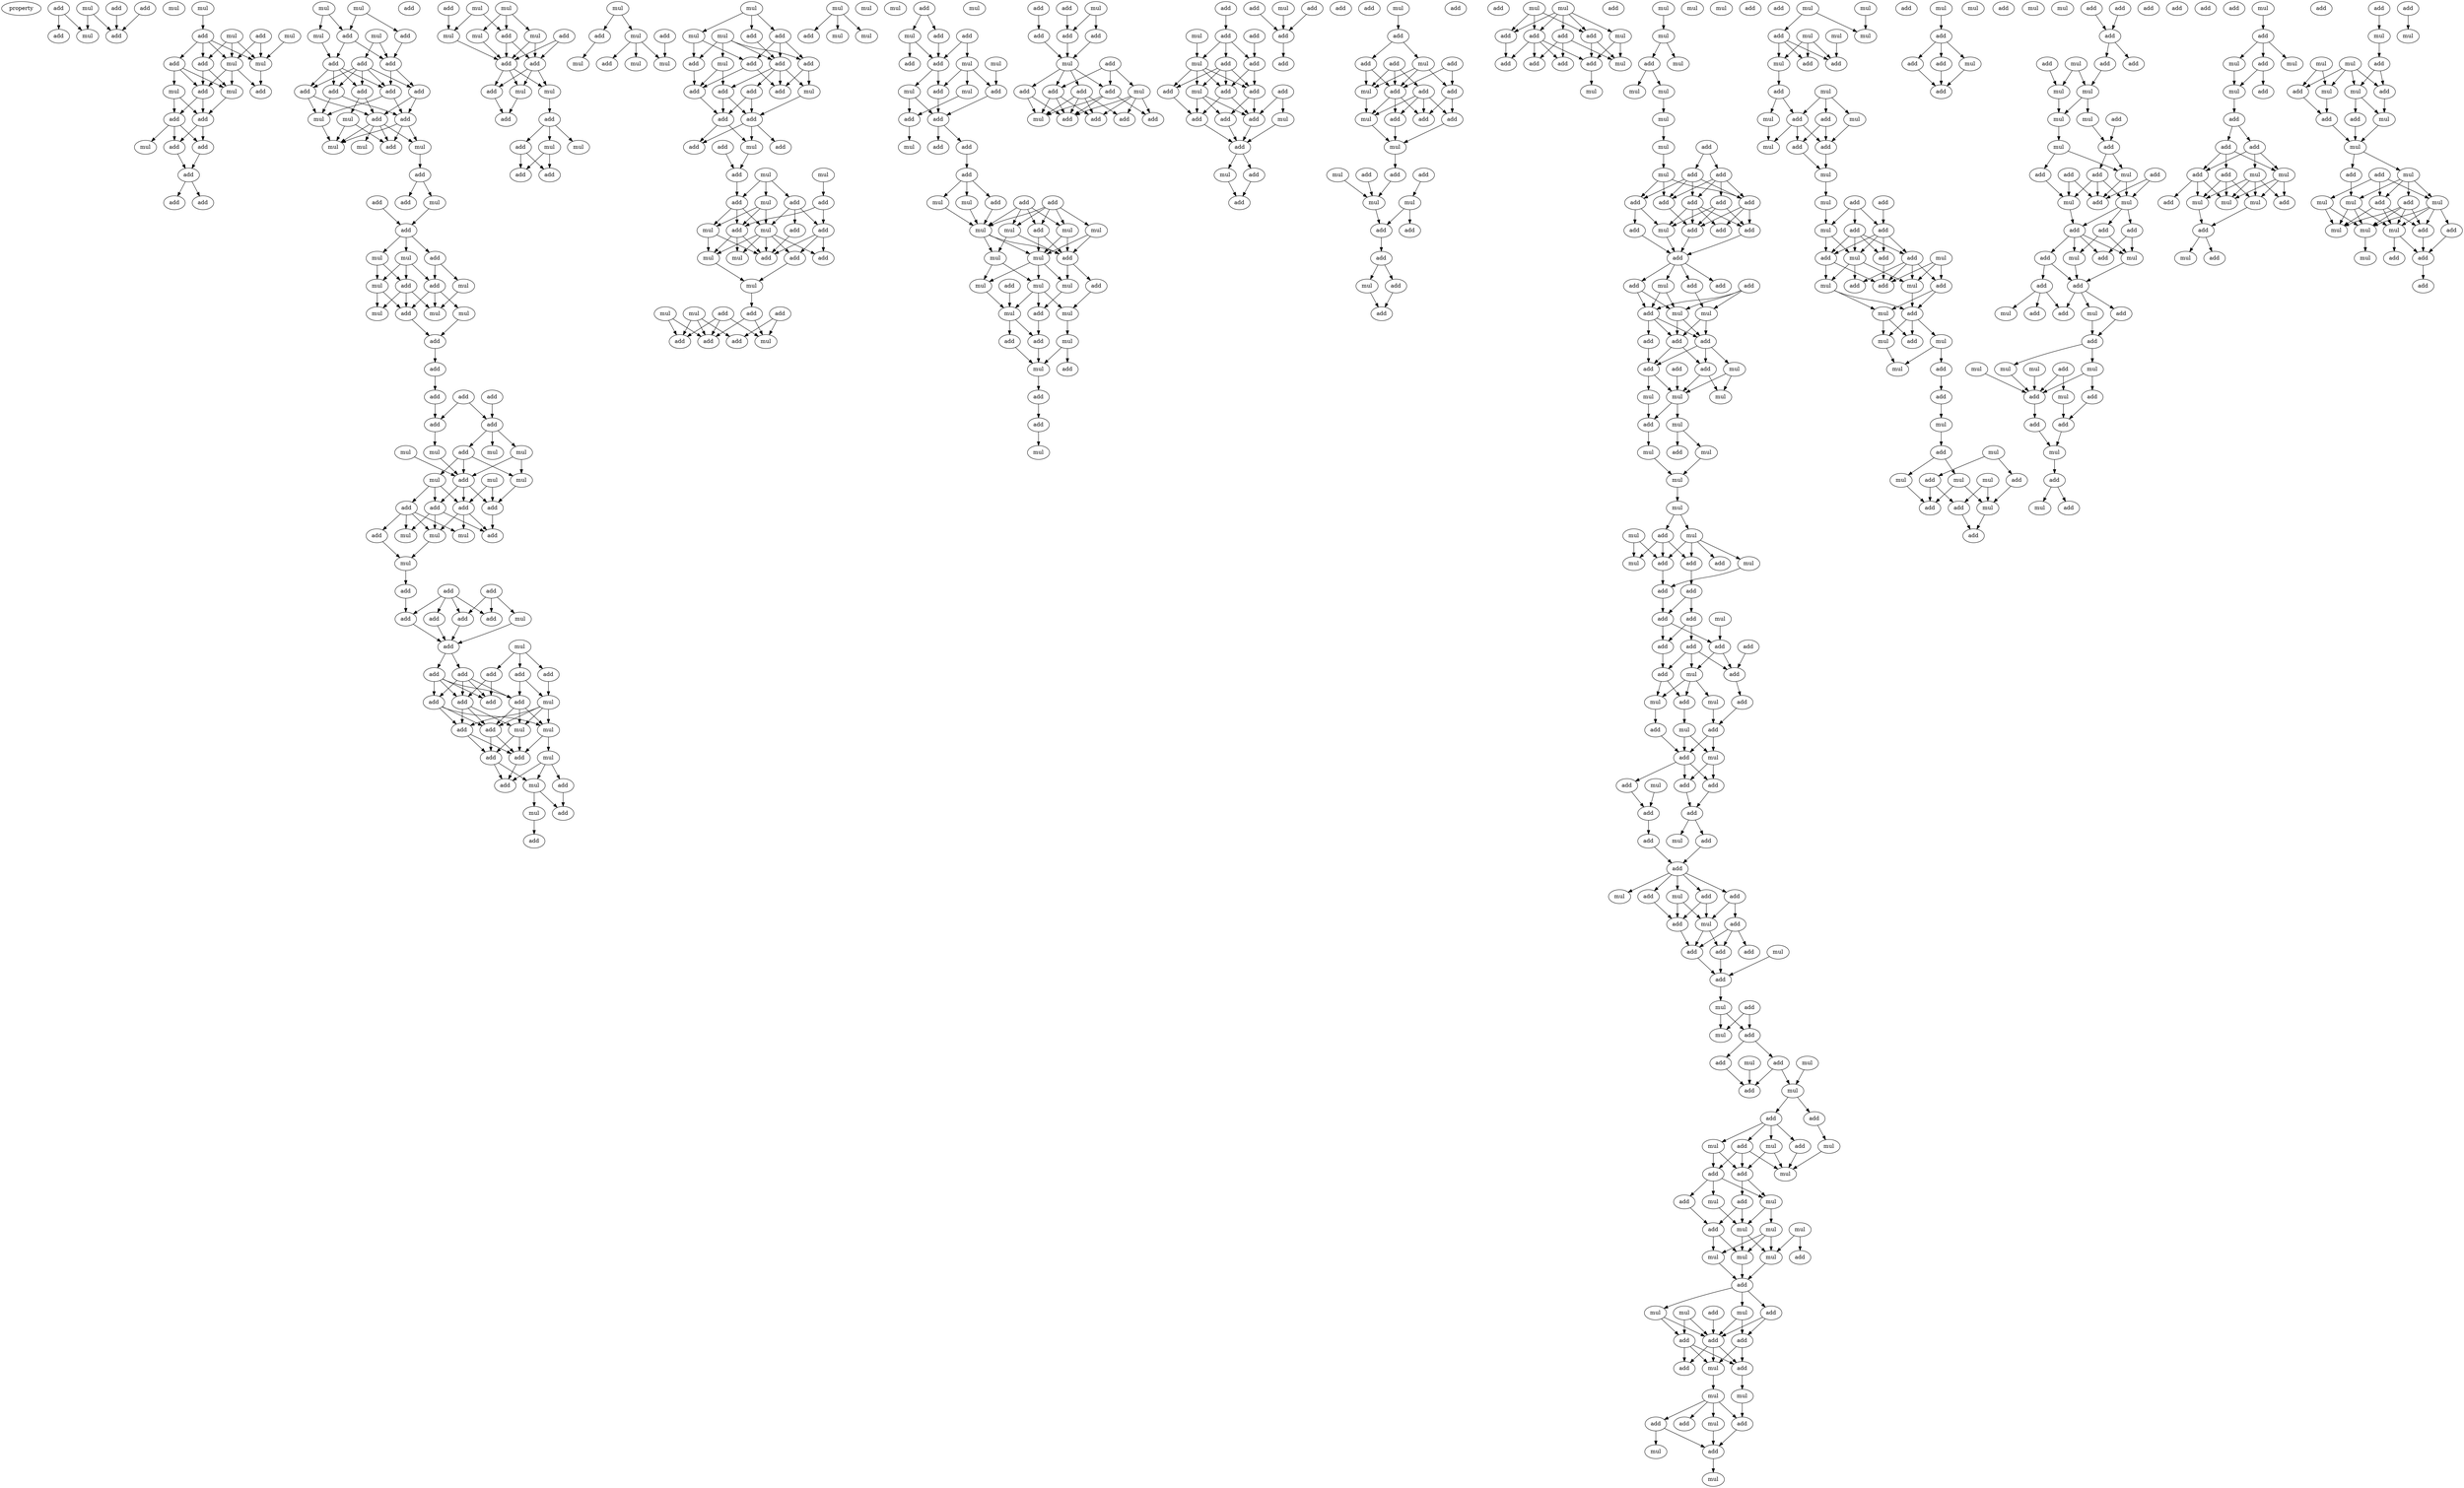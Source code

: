 digraph {
    node [fontcolor=black]
    property [mul=2,lf=1.2]
    0 [ label = mul ];
    1 [ label = add ];
    2 [ label = add ];
    3 [ label = add ];
    4 [ label = mul ];
    5 [ label = mul ];
    6 [ label = add ];
    7 [ label = add ];
    8 [ label = mul ];
    9 [ label = add ];
    10 [ label = mul ];
    11 [ label = add ];
    12 [ label = mul ];
    13 [ label = mul ];
    14 [ label = add ];
    15 [ label = mul ];
    16 [ label = add ];
    17 [ label = mul ];
    18 [ label = add ];
    19 [ label = add ];
    20 [ label = mul ];
    21 [ label = add ];
    22 [ label = add ];
    23 [ label = mul ];
    24 [ label = add ];
    25 [ label = add ];
    26 [ label = add ];
    27 [ label = add ];
    28 [ label = mul ];
    29 [ label = mul ];
    30 [ label = add ];
    31 [ label = add ];
    32 [ label = mul ];
    33 [ label = add ];
    34 [ label = mul ];
    35 [ label = add ];
    36 [ label = add ];
    37 [ label = add ];
    38 [ label = add ];
    39 [ label = add ];
    40 [ label = add ];
    41 [ label = add ];
    42 [ label = add ];
    43 [ label = add ];
    44 [ label = mul ];
    45 [ label = add ];
    46 [ label = mul ];
    47 [ label = mul ];
    48 [ label = mul ];
    49 [ label = mul ];
    50 [ label = add ];
    51 [ label = add ];
    52 [ label = add ];
    53 [ label = mul ];
    54 [ label = add ];
    55 [ label = add ];
    56 [ label = mul ];
    57 [ label = mul ];
    58 [ label = add ];
    59 [ label = add ];
    60 [ label = mul ];
    61 [ label = mul ];
    62 [ label = add ];
    63 [ label = mul ];
    64 [ label = mul ];
    65 [ label = mul ];
    66 [ label = add ];
    67 [ label = add ];
    68 [ label = add ];
    69 [ label = add ];
    70 [ label = add ];
    71 [ label = add ];
    72 [ label = add ];
    73 [ label = add ];
    74 [ label = mul ];
    75 [ label = mul ];
    76 [ label = mul ];
    77 [ label = mul ];
    78 [ label = add ];
    79 [ label = mul ];
    80 [ label = mul ];
    81 [ label = mul ];
    82 [ label = add ];
    83 [ label = add ];
    84 [ label = add ];
    85 [ label = add ];
    86 [ label = add ];
    87 [ label = add ];
    88 [ label = mul ];
    89 [ label = mul ];
    90 [ label = mul ];
    91 [ label = add ];
    92 [ label = mul ];
    93 [ label = add ];
    94 [ label = add ];
    95 [ label = add ];
    96 [ label = add ];
    97 [ label = add ];
    98 [ label = add ];
    99 [ label = mul ];
    100 [ label = add ];
    101 [ label = mul ];
    102 [ label = add ];
    103 [ label = add ];
    104 [ label = add ];
    105 [ label = add ];
    106 [ label = add ];
    107 [ label = add ];
    108 [ label = mul ];
    109 [ label = add ];
    110 [ label = add ];
    111 [ label = add ];
    112 [ label = add ];
    113 [ label = add ];
    114 [ label = add ];
    115 [ label = mul ];
    116 [ label = mul ];
    117 [ label = add ];
    118 [ label = add ];
    119 [ label = add ];
    120 [ label = mul ];
    121 [ label = mul ];
    122 [ label = add ];
    123 [ label = add ];
    124 [ label = mul ];
    125 [ label = add ];
    126 [ label = add ];
    127 [ label = add ];
    128 [ label = mul ];
    129 [ label = mul ];
    130 [ label = mul ];
    131 [ label = mul ];
    132 [ label = add ];
    133 [ label = mul ];
    134 [ label = add ];
    135 [ label = add ];
    136 [ label = add ];
    137 [ label = mul ];
    138 [ label = mul ];
    139 [ label = add ];
    140 [ label = add ];
    141 [ label = add ];
    142 [ label = mul ];
    143 [ label = add ];
    144 [ label = mul ];
    145 [ label = add ];
    146 [ label = add ];
    147 [ label = mul ];
    148 [ label = add ];
    149 [ label = mul ];
    150 [ label = add ];
    151 [ label = add ];
    152 [ label = mul ];
    153 [ label = mul ];
    154 [ label = mul ];
    155 [ label = mul ];
    156 [ label = add ];
    157 [ label = add ];
    158 [ label = mul ];
    159 [ label = mul ];
    160 [ label = add ];
    161 [ label = add ];
    162 [ label = mul ];
    163 [ label = add ];
    164 [ label = add ];
    165 [ label = mul ];
    166 [ label = add ];
    167 [ label = add ];
    168 [ label = add ];
    169 [ label = add ];
    170 [ label = add ];
    171 [ label = add ];
    172 [ label = add ];
    173 [ label = add ];
    174 [ label = mul ];
    175 [ label = add ];
    176 [ label = mul ];
    177 [ label = mul ];
    178 [ label = add ];
    179 [ label = add ];
    180 [ label = mul ];
    181 [ label = add ];
    182 [ label = add ];
    183 [ label = mul ];
    184 [ label = add ];
    185 [ label = mul ];
    186 [ label = add ];
    187 [ label = add ];
    188 [ label = add ];
    189 [ label = mul ];
    190 [ label = mul ];
    191 [ label = add ];
    192 [ label = add ];
    193 [ label = mul ];
    194 [ label = add ];
    195 [ label = add ];
    196 [ label = mul ];
    197 [ label = mul ];
    198 [ label = add ];
    199 [ label = add ];
    200 [ label = add ];
    201 [ label = add ];
    202 [ label = mul ];
    203 [ label = mul ];
    204 [ label = mul ];
    205 [ label = add ];
    206 [ label = mul ];
    207 [ label = mul ];
    208 [ label = mul ];
    209 [ label = add ];
    210 [ label = mul ];
    211 [ label = add ];
    212 [ label = add ];
    213 [ label = add ];
    214 [ label = mul ];
    215 [ label = mul ];
    216 [ label = add ];
    217 [ label = mul ];
    218 [ label = add ];
    219 [ label = mul ];
    220 [ label = add ];
    221 [ label = add ];
    222 [ label = add ];
    223 [ label = add ];
    224 [ label = add ];
    225 [ label = mul ];
    226 [ label = add ];
    227 [ label = add ];
    228 [ label = mul ];
    229 [ label = mul ];
    230 [ label = add ];
    231 [ label = add ];
    232 [ label = mul ];
    233 [ label = mul ];
    234 [ label = add ];
    235 [ label = mul ];
    236 [ label = mul ];
    237 [ label = mul ];
    238 [ label = mul ];
    239 [ label = add ];
    240 [ label = mul ];
    241 [ label = mul ];
    242 [ label = add ];
    243 [ label = mul ];
    244 [ label = add ];
    245 [ label = add ];
    246 [ label = mul ];
    247 [ label = mul ];
    248 [ label = add ];
    249 [ label = add ];
    250 [ label = mul ];
    251 [ label = mul ];
    252 [ label = add ];
    253 [ label = add ];
    254 [ label = add ];
    255 [ label = mul ];
    256 [ label = mul ];
    257 [ label = add ];
    258 [ label = add ];
    259 [ label = mul ];
    260 [ label = add ];
    261 [ label = add ];
    262 [ label = add ];
    263 [ label = mul ];
    264 [ label = add ];
    265 [ label = add ];
    266 [ label = add ];
    267 [ label = mul ];
    268 [ label = add ];
    269 [ label = add ];
    270 [ label = add ];
    271 [ label = mul ];
    272 [ label = add ];
    273 [ label = add ];
    274 [ label = add ];
    275 [ label = add ];
    276 [ label = add ];
    277 [ label = mul ];
    278 [ label = add ];
    279 [ label = mul ];
    280 [ label = add ];
    281 [ label = add ];
    282 [ label = add ];
    283 [ label = mul ];
    284 [ label = add ];
    285 [ label = add ];
    286 [ label = add ];
    287 [ label = add ];
    288 [ label = mul ];
    289 [ label = add ];
    290 [ label = add ];
    291 [ label = add ];
    292 [ label = mul ];
    293 [ label = add ];
    294 [ label = add ];
    295 [ label = add ];
    296 [ label = mul ];
    297 [ label = add ];
    298 [ label = add ];
    299 [ label = add ];
    300 [ label = add ];
    301 [ label = add ];
    302 [ label = mul ];
    303 [ label = add ];
    304 [ label = add ];
    305 [ label = add ];
    306 [ label = add ];
    307 [ label = mul ];
    308 [ label = add ];
    309 [ label = add ];
    310 [ label = mul ];
    311 [ label = add ];
    312 [ label = add ];
    313 [ label = add ];
    314 [ label = add ];
    315 [ label = mul ];
    316 [ label = mul ];
    317 [ label = mul ];
    318 [ label = add ];
    319 [ label = add ];
    320 [ label = add ];
    321 [ label = mul ];
    322 [ label = mul ];
    323 [ label = add ];
    324 [ label = add ];
    325 [ label = add ];
    326 [ label = add ];
    327 [ label = add ];
    328 [ label = mul ];
    329 [ label = add ];
    330 [ label = add ];
    331 [ label = mul ];
    332 [ label = mul ];
    333 [ label = add ];
    334 [ label = add ];
    335 [ label = add ];
    336 [ label = add ];
    337 [ label = mul ];
    338 [ label = add ];
    339 [ label = add ];
    340 [ label = mul ];
    341 [ label = add ];
    342 [ label = add ];
    343 [ label = mul ];
    344 [ label = add ];
    345 [ label = mul ];
    346 [ label = mul ];
    347 [ label = mul ];
    348 [ label = add ];
    349 [ label = mul ];
    350 [ label = mul ];
    351 [ label = mul ];
    352 [ label = mul ];
    353 [ label = mul ];
    354 [ label = add ];
    355 [ label = add ];
    356 [ label = mul ];
    357 [ label = add ];
    358 [ label = add ];
    359 [ label = add ];
    360 [ label = add ];
    361 [ label = add ];
    362 [ label = add ];
    363 [ label = add ];
    364 [ label = mul ];
    365 [ label = add ];
    366 [ label = add ];
    367 [ label = add ];
    368 [ label = add ];
    369 [ label = add ];
    370 [ label = add ];
    371 [ label = add ];
    372 [ label = mul ];
    373 [ label = add ];
    374 [ label = add ];
    375 [ label = mul ];
    376 [ label = mul ];
    377 [ label = add ];
    378 [ label = add ];
    379 [ label = add ];
    380 [ label = add ];
    381 [ label = add ];
    382 [ label = add ];
    383 [ label = mul ];
    384 [ label = mul ];
    385 [ label = mul ];
    386 [ label = mul ];
    387 [ label = add ];
    388 [ label = mul ];
    389 [ label = add ];
    390 [ label = mul ];
    391 [ label = mul ];
    392 [ label = mul ];
    393 [ label = mul ];
    394 [ label = mul ];
    395 [ label = add ];
    396 [ label = mul ];
    397 [ label = add ];
    398 [ label = add ];
    399 [ label = add ];
    400 [ label = mul ];
    401 [ label = mul ];
    402 [ label = add ];
    403 [ label = add ];
    404 [ label = mul ];
    405 [ label = add ];
    406 [ label = add ];
    407 [ label = add ];
    408 [ label = add ];
    409 [ label = add ];
    410 [ label = add ];
    411 [ label = mul ];
    412 [ label = add ];
    413 [ label = add ];
    414 [ label = mul ];
    415 [ label = add ];
    416 [ label = mul ];
    417 [ label = add ];
    418 [ label = add ];
    419 [ label = mul ];
    420 [ label = add ];
    421 [ label = add ];
    422 [ label = mul ];
    423 [ label = mul ];
    424 [ label = add ];
    425 [ label = add ];
    426 [ label = add ];
    427 [ label = mul ];
    428 [ label = add ];
    429 [ label = add ];
    430 [ label = mul ];
    431 [ label = add ];
    432 [ label = add ];
    433 [ label = add ];
    434 [ label = mul ];
    435 [ label = add ];
    436 [ label = mul ];
    437 [ label = add ];
    438 [ label = add ];
    439 [ label = add ];
    440 [ label = add ];
    441 [ label = mul ];
    442 [ label = add ];
    443 [ label = add ];
    444 [ label = mul ];
    445 [ label = add ];
    446 [ label = add ];
    447 [ label = add ];
    448 [ label = mul ];
    449 [ label = add ];
    450 [ label = mul ];
    451 [ label = add ];
    452 [ label = mul ];
    453 [ label = mul ];
    454 [ label = add ];
    455 [ label = add ];
    456 [ label = add ];
    457 [ label = mul ];
    458 [ label = add ];
    459 [ label = add ];
    460 [ label = add ];
    461 [ label = mul ];
    462 [ label = add ];
    463 [ label = mul ];
    464 [ label = mul ];
    465 [ label = add ];
    466 [ label = add ];
    467 [ label = mul ];
    468 [ label = add ];
    469 [ label = add ];
    470 [ label = mul ];
    471 [ label = add ];
    472 [ label = mul ];
    473 [ label = mul ];
    474 [ label = mul ];
    475 [ label = add ];
    476 [ label = mul ];
    477 [ label = add ];
    478 [ label = mul ];
    479 [ label = mul ];
    480 [ label = mul ];
    481 [ label = add ];
    482 [ label = mul ];
    483 [ label = add ];
    484 [ label = mul ];
    485 [ label = mul ];
    486 [ label = add ];
    487 [ label = add ];
    488 [ label = add ];
    489 [ label = add ];
    490 [ label = mul ];
    491 [ label = add ];
    492 [ label = add ];
    493 [ label = mul ];
    494 [ label = mul ];
    495 [ label = add ];
    496 [ label = add ];
    497 [ label = add ];
    498 [ label = mul ];
    499 [ label = mul ];
    500 [ label = add ];
    501 [ label = mul ];
    502 [ label = mul ];
    503 [ label = mul ];
    504 [ label = mul ];
    505 [ label = add ];
    506 [ label = mul ];
    507 [ label = mul ];
    508 [ label = add ];
    509 [ label = mul ];
    510 [ label = add ];
    511 [ label = add ];
    512 [ label = mul ];
    513 [ label = mul ];
    514 [ label = add ];
    515 [ label = add ];
    516 [ label = mul ];
    517 [ label = add ];
    518 [ label = mul ];
    519 [ label = add ];
    520 [ label = mul ];
    521 [ label = add ];
    522 [ label = mul ];
    523 [ label = add ];
    524 [ label = add ];
    525 [ label = add ];
    526 [ label = mul ];
    527 [ label = mul ];
    528 [ label = add ];
    529 [ label = add ];
    530 [ label = mul ];
    531 [ label = add ];
    532 [ label = mul ];
    533 [ label = add ];
    534 [ label = add ];
    535 [ label = add ];
    536 [ label = mul ];
    537 [ label = mul ];
    538 [ label = add ];
    539 [ label = mul ];
    540 [ label = mul ];
    541 [ label = add ];
    542 [ label = add ];
    543 [ label = add ];
    544 [ label = mul ];
    545 [ label = add ];
    546 [ label = mul ];
    547 [ label = mul ];
    548 [ label = add ];
    549 [ label = add ];
    550 [ label = mul ];
    551 [ label = mul ];
    552 [ label = add ];
    553 [ label = mul ];
    554 [ label = add ];
    555 [ label = add ];
    556 [ label = mul ];
    557 [ label = mul ];
    558 [ label = add ];
    559 [ label = add ];
    560 [ label = add ];
    561 [ label = add ];
    562 [ label = mul ];
    563 [ label = add ];
    564 [ label = mul ];
    565 [ label = add ];
    566 [ label = mul ];
    567 [ label = mul ];
    568 [ label = add ];
    569 [ label = add ];
    570 [ label = add ];
    571 [ label = add ];
    572 [ label = add ];
    573 [ label = add ];
    574 [ label = add ];
    575 [ label = mul ];
    576 [ label = mul ];
    577 [ label = mul ];
    578 [ label = add ];
    579 [ label = mul ];
    580 [ label = mul ];
    581 [ label = add ];
    582 [ label = mul ];
    583 [ label = add ];
    584 [ label = add ];
    585 [ label = add ];
    586 [ label = add ];
    587 [ label = add ];
    588 [ label = mul ];
    589 [ label = mul ];
    590 [ label = add ];
    591 [ label = mul ];
    592 [ label = add ];
    593 [ label = add ];
    594 [ label = add ];
    595 [ label = add ];
    596 [ label = mul ];
    597 [ label = mul ];
    598 [ label = add ];
    599 [ label = add ];
    600 [ label = add ];
    601 [ label = mul ];
    602 [ label = add ];
    603 [ label = mul ];
    604 [ label = add ];
    605 [ label = add ];
    606 [ label = add ];
    607 [ label = mul ];
    608 [ label = mul ];
    609 [ label = add ];
    610 [ label = mul ];
    611 [ label = mul ];
    612 [ label = add ];
    613 [ label = mul ];
    614 [ label = add ];
    615 [ label = add ];
    616 [ label = add ];
    617 [ label = add ];
    618 [ label = mul ];
    619 [ label = add ];
    620 [ label = add ];
    621 [ label = mul ];
    622 [ label = mul ];
    623 [ label = add ];
    624 [ label = add ];
    625 [ label = add ];
    626 [ label = mul ];
    627 [ label = add ];
    628 [ label = mul ];
    629 [ label = add ];
    630 [ label = mul ];
    631 [ label = add ];
    632 [ label = add ];
    633 [ label = add ];
    634 [ label = add ];
    635 [ label = add ];
    636 [ label = mul ];
    637 [ label = mul ];
    638 [ label = mul ];
    639 [ label = add ];
    640 [ label = mul ];
    641 [ label = add ];
    642 [ label = mul ];
    643 [ label = add ];
    644 [ label = mul ];
    645 [ label = add ];
    646 [ label = add ];
    647 [ label = mul ];
    648 [ label = mul ];
    649 [ label = add ];
    650 [ label = mul ];
    651 [ label = add ];
    652 [ label = mul ];
    653 [ label = mul ];
    654 [ label = add ];
    655 [ label = add ];
    656 [ label = add ];
    657 [ label = add ];
    658 [ label = mul ];
    659 [ label = mul ];
    660 [ label = mul ];
    661 [ label = add ];
    662 [ label = mul ];
    663 [ label = add ];
    664 [ label = mul ];
    665 [ label = add ];
    666 [ label = mul ];
    667 [ label = mul ];
    668 [ label = add ];
    669 [ label = mul ];
    670 [ label = mul ];
    671 [ label = add ];
    672 [ label = add ];
    673 [ label = mul ];
    674 [ label = mul ];
    675 [ label = add ];
    676 [ label = add ];
    677 [ label = add ];
    0 -> 4 [ name = 0 ];
    0 -> 6 [ name = 1 ];
    1 -> 4 [ name = 2 ];
    1 -> 7 [ name = 3 ];
    2 -> 6 [ name = 4 ];
    3 -> 6 [ name = 5 ];
    8 -> 11 [ name = 6 ];
    9 -> 13 [ name = 7 ];
    9 -> 15 [ name = 8 ];
    10 -> 15 [ name = 9 ];
    11 -> 13 [ name = 10 ];
    11 -> 14 [ name = 11 ];
    11 -> 15 [ name = 12 ];
    11 -> 16 [ name = 13 ];
    12 -> 13 [ name = 14 ];
    12 -> 15 [ name = 15 ];
    12 -> 16 [ name = 16 ];
    13 -> 17 [ name = 17 ];
    13 -> 18 [ name = 18 ];
    13 -> 19 [ name = 19 ];
    14 -> 17 [ name = 20 ];
    14 -> 18 [ name = 21 ];
    14 -> 20 [ name = 22 ];
    15 -> 19 [ name = 23 ];
    16 -> 17 [ name = 24 ];
    16 -> 18 [ name = 25 ];
    17 -> 22 [ name = 26 ];
    18 -> 21 [ name = 27 ];
    18 -> 22 [ name = 28 ];
    20 -> 21 [ name = 29 ];
    20 -> 22 [ name = 30 ];
    21 -> 23 [ name = 31 ];
    21 -> 24 [ name = 32 ];
    21 -> 25 [ name = 33 ];
    22 -> 24 [ name = 34 ];
    22 -> 25 [ name = 35 ];
    24 -> 26 [ name = 36 ];
    25 -> 26 [ name = 37 ];
    26 -> 27 [ name = 38 ];
    26 -> 30 [ name = 39 ];
    28 -> 31 [ name = 40 ];
    28 -> 33 [ name = 41 ];
    29 -> 31 [ name = 42 ];
    29 -> 34 [ name = 43 ];
    31 -> 35 [ name = 44 ];
    31 -> 36 [ name = 45 ];
    32 -> 36 [ name = 46 ];
    32 -> 37 [ name = 47 ];
    33 -> 36 [ name = 48 ];
    34 -> 35 [ name = 49 ];
    35 -> 38 [ name = 50 ];
    35 -> 39 [ name = 51 ];
    35 -> 40 [ name = 52 ];
    35 -> 41 [ name = 53 ];
    36 -> 39 [ name = 54 ];
    36 -> 42 [ name = 55 ];
    37 -> 38 [ name = 56 ];
    37 -> 39 [ name = 57 ];
    37 -> 40 [ name = 58 ];
    37 -> 41 [ name = 59 ];
    37 -> 42 [ name = 60 ];
    38 -> 43 [ name = 61 ];
    38 -> 46 [ name = 62 ];
    39 -> 44 [ name = 63 ];
    39 -> 45 [ name = 64 ];
    40 -> 43 [ name = 65 ];
    40 -> 44 [ name = 66 ];
    41 -> 44 [ name = 67 ];
    41 -> 45 [ name = 68 ];
    42 -> 43 [ name = 69 ];
    42 -> 45 [ name = 70 ];
    43 -> 47 [ name = 71 ];
    43 -> 48 [ name = 72 ];
    43 -> 49 [ name = 73 ];
    43 -> 50 [ name = 74 ];
    44 -> 49 [ name = 75 ];
    45 -> 47 [ name = 76 ];
    45 -> 49 [ name = 77 ];
    45 -> 50 [ name = 78 ];
    46 -> 49 [ name = 79 ];
    46 -> 50 [ name = 80 ];
    47 -> 51 [ name = 81 ];
    51 -> 52 [ name = 82 ];
    51 -> 53 [ name = 83 ];
    53 -> 55 [ name = 84 ];
    54 -> 55 [ name = 85 ];
    55 -> 56 [ name = 86 ];
    55 -> 57 [ name = 87 ];
    55 -> 58 [ name = 88 ];
    56 -> 61 [ name = 89 ];
    56 -> 62 [ name = 90 ];
    57 -> 59 [ name = 91 ];
    57 -> 61 [ name = 92 ];
    57 -> 62 [ name = 93 ];
    58 -> 59 [ name = 94 ];
    58 -> 60 [ name = 95 ];
    59 -> 63 [ name = 96 ];
    59 -> 65 [ name = 97 ];
    59 -> 66 [ name = 98 ];
    60 -> 63 [ name = 99 ];
    61 -> 64 [ name = 100 ];
    61 -> 66 [ name = 101 ];
    62 -> 63 [ name = 102 ];
    62 -> 64 [ name = 103 ];
    62 -> 66 [ name = 104 ];
    65 -> 67 [ name = 105 ];
    66 -> 67 [ name = 106 ];
    67 -> 68 [ name = 107 ];
    68 -> 70 [ name = 108 ];
    69 -> 72 [ name = 109 ];
    69 -> 73 [ name = 110 ];
    70 -> 73 [ name = 111 ];
    71 -> 72 [ name = 112 ];
    72 -> 75 [ name = 113 ];
    72 -> 77 [ name = 114 ];
    72 -> 78 [ name = 115 ];
    73 -> 76 [ name = 116 ];
    74 -> 82 [ name = 117 ];
    75 -> 79 [ name = 118 ];
    75 -> 82 [ name = 119 ];
    76 -> 82 [ name = 120 ];
    78 -> 79 [ name = 121 ];
    78 -> 80 [ name = 122 ];
    78 -> 82 [ name = 123 ];
    79 -> 85 [ name = 124 ];
    80 -> 83 [ name = 125 ];
    80 -> 84 [ name = 126 ];
    80 -> 86 [ name = 127 ];
    81 -> 83 [ name = 128 ];
    81 -> 85 [ name = 129 ];
    82 -> 83 [ name = 130 ];
    82 -> 84 [ name = 131 ];
    82 -> 85 [ name = 132 ];
    83 -> 88 [ name = 133 ];
    83 -> 89 [ name = 134 ];
    83 -> 91 [ name = 135 ];
    84 -> 88 [ name = 136 ];
    84 -> 90 [ name = 137 ];
    84 -> 91 [ name = 138 ];
    85 -> 91 [ name = 139 ];
    86 -> 87 [ name = 140 ];
    86 -> 88 [ name = 141 ];
    86 -> 89 [ name = 142 ];
    86 -> 90 [ name = 143 ];
    87 -> 92 [ name = 144 ];
    88 -> 92 [ name = 145 ];
    92 -> 95 [ name = 146 ];
    93 -> 96 [ name = 147 ];
    93 -> 97 [ name = 148 ];
    93 -> 98 [ name = 149 ];
    93 -> 100 [ name = 150 ];
    94 -> 96 [ name = 151 ];
    94 -> 97 [ name = 152 ];
    94 -> 99 [ name = 153 ];
    95 -> 98 [ name = 154 ];
    96 -> 102 [ name = 155 ];
    98 -> 102 [ name = 156 ];
    99 -> 102 [ name = 157 ];
    100 -> 102 [ name = 158 ];
    101 -> 103 [ name = 159 ];
    101 -> 104 [ name = 160 ];
    101 -> 106 [ name = 161 ];
    102 -> 105 [ name = 162 ];
    102 -> 107 [ name = 163 ];
    103 -> 108 [ name = 164 ];
    103 -> 111 [ name = 165 ];
    104 -> 109 [ name = 166 ];
    104 -> 110 [ name = 167 ];
    105 -> 109 [ name = 168 ];
    105 -> 110 [ name = 169 ];
    105 -> 111 [ name = 170 ];
    105 -> 112 [ name = 171 ];
    106 -> 108 [ name = 172 ];
    107 -> 109 [ name = 173 ];
    107 -> 110 [ name = 174 ];
    107 -> 111 [ name = 175 ];
    107 -> 112 [ name = 176 ];
    108 -> 113 [ name = 177 ];
    108 -> 114 [ name = 178 ];
    108 -> 115 [ name = 179 ];
    108 -> 116 [ name = 180 ];
    110 -> 113 [ name = 181 ];
    110 -> 114 [ name = 182 ];
    110 -> 115 [ name = 183 ];
    111 -> 114 [ name = 184 ];
    111 -> 115 [ name = 185 ];
    111 -> 116 [ name = 186 ];
    112 -> 113 [ name = 187 ];
    112 -> 114 [ name = 188 ];
    112 -> 116 [ name = 189 ];
    113 -> 118 [ name = 190 ];
    113 -> 119 [ name = 191 ];
    114 -> 118 [ name = 192 ];
    114 -> 119 [ name = 193 ];
    115 -> 118 [ name = 194 ];
    115 -> 119 [ name = 195 ];
    116 -> 119 [ name = 196 ];
    116 -> 120 [ name = 197 ];
    118 -> 121 [ name = 198 ];
    118 -> 123 [ name = 199 ];
    119 -> 123 [ name = 200 ];
    120 -> 121 [ name = 201 ];
    120 -> 122 [ name = 202 ];
    120 -> 123 [ name = 203 ];
    121 -> 124 [ name = 204 ];
    121 -> 125 [ name = 205 ];
    122 -> 125 [ name = 206 ];
    124 -> 126 [ name = 207 ];
    127 -> 133 [ name = 208 ];
    128 -> 132 [ name = 209 ];
    128 -> 133 [ name = 210 ];
    129 -> 130 [ name = 211 ];
    129 -> 131 [ name = 212 ];
    129 -> 132 [ name = 213 ];
    130 -> 135 [ name = 214 ];
    130 -> 136 [ name = 215 ];
    131 -> 135 [ name = 216 ];
    132 -> 135 [ name = 217 ];
    132 -> 136 [ name = 218 ];
    133 -> 135 [ name = 219 ];
    134 -> 135 [ name = 220 ];
    134 -> 136 [ name = 221 ];
    135 -> 137 [ name = 222 ];
    135 -> 138 [ name = 223 ];
    135 -> 139 [ name = 224 ];
    136 -> 137 [ name = 225 ];
    136 -> 138 [ name = 226 ];
    136 -> 139 [ name = 227 ];
    137 -> 140 [ name = 228 ];
    138 -> 141 [ name = 229 ];
    139 -> 140 [ name = 230 ];
    141 -> 142 [ name = 231 ];
    141 -> 143 [ name = 232 ];
    141 -> 144 [ name = 233 ];
    142 -> 145 [ name = 234 ];
    142 -> 146 [ name = 235 ];
    143 -> 145 [ name = 236 ];
    143 -> 146 [ name = 237 ];
    147 -> 148 [ name = 238 ];
    147 -> 149 [ name = 239 ];
    148 -> 152 [ name = 240 ];
    149 -> 151 [ name = 241 ];
    149 -> 153 [ name = 242 ];
    149 -> 154 [ name = 243 ];
    150 -> 154 [ name = 244 ];
    155 -> 156 [ name = 245 ];
    155 -> 157 [ name = 246 ];
    155 -> 158 [ name = 247 ];
    156 -> 160 [ name = 248 ];
    156 -> 161 [ name = 249 ];
    156 -> 163 [ name = 250 ];
    157 -> 163 [ name = 251 ];
    158 -> 160 [ name = 252 ];
    158 -> 164 [ name = 253 ];
    159 -> 161 [ name = 254 ];
    159 -> 162 [ name = 255 ];
    159 -> 163 [ name = 256 ];
    159 -> 164 [ name = 257 ];
    160 -> 166 [ name = 258 ];
    160 -> 168 [ name = 259 ];
    161 -> 165 [ name = 260 ];
    161 -> 166 [ name = 261 ];
    162 -> 167 [ name = 262 ];
    162 -> 168 [ name = 263 ];
    163 -> 165 [ name = 264 ];
    163 -> 166 [ name = 265 ];
    163 -> 167 [ name = 266 ];
    163 -> 169 [ name = 267 ];
    164 -> 168 [ name = 268 ];
    165 -> 170 [ name = 269 ];
    167 -> 170 [ name = 270 ];
    167 -> 171 [ name = 271 ];
    168 -> 171 [ name = 272 ];
    169 -> 170 [ name = 273 ];
    169 -> 171 [ name = 274 ];
    170 -> 172 [ name = 275 ];
    170 -> 174 [ name = 276 ];
    170 -> 175 [ name = 277 ];
    171 -> 172 [ name = 278 ];
    171 -> 174 [ name = 279 ];
    173 -> 178 [ name = 280 ];
    174 -> 178 [ name = 281 ];
    176 -> 182 [ name = 282 ];
    177 -> 179 [ name = 283 ];
    177 -> 180 [ name = 284 ];
    177 -> 181 [ name = 285 ];
    178 -> 181 [ name = 286 ];
    179 -> 183 [ name = 287 ];
    179 -> 184 [ name = 288 ];
    179 -> 186 [ name = 289 ];
    180 -> 183 [ name = 290 ];
    180 -> 185 [ name = 291 ];
    180 -> 187 [ name = 292 ];
    181 -> 183 [ name = 293 ];
    181 -> 185 [ name = 294 ];
    181 -> 187 [ name = 295 ];
    182 -> 186 [ name = 296 ];
    182 -> 187 [ name = 297 ];
    183 -> 188 [ name = 298 ];
    183 -> 189 [ name = 299 ];
    183 -> 190 [ name = 300 ];
    183 -> 191 [ name = 301 ];
    183 -> 192 [ name = 302 ];
    184 -> 191 [ name = 303 ];
    185 -> 190 [ name = 304 ];
    185 -> 191 [ name = 305 ];
    186 -> 188 [ name = 306 ];
    186 -> 191 [ name = 307 ];
    186 -> 192 [ name = 308 ];
    187 -> 189 [ name = 309 ];
    187 -> 190 [ name = 310 ];
    187 -> 191 [ name = 311 ];
    188 -> 193 [ name = 312 ];
    190 -> 193 [ name = 313 ];
    193 -> 195 [ name = 314 ];
    194 -> 200 [ name = 315 ];
    194 -> 202 [ name = 316 ];
    195 -> 199 [ name = 317 ];
    195 -> 202 [ name = 318 ];
    196 -> 199 [ name = 319 ];
    196 -> 200 [ name = 320 ];
    196 -> 201 [ name = 321 ];
    197 -> 199 [ name = 322 ];
    197 -> 201 [ name = 323 ];
    198 -> 199 [ name = 324 ];
    198 -> 201 [ name = 325 ];
    198 -> 202 [ name = 326 ];
    203 -> 205 [ name = 327 ];
    203 -> 207 [ name = 328 ];
    203 -> 208 [ name = 329 ];
    209 -> 210 [ name = 330 ];
    209 -> 211 [ name = 331 ];
    210 -> 213 [ name = 332 ];
    210 -> 216 [ name = 333 ];
    211 -> 216 [ name = 334 ];
    212 -> 215 [ name = 335 ];
    212 -> 216 [ name = 336 ];
    214 -> 220 [ name = 337 ];
    215 -> 218 [ name = 338 ];
    215 -> 219 [ name = 339 ];
    215 -> 220 [ name = 340 ];
    216 -> 217 [ name = 341 ];
    216 -> 218 [ name = 342 ];
    217 -> 221 [ name = 343 ];
    217 -> 222 [ name = 344 ];
    218 -> 222 [ name = 345 ];
    219 -> 221 [ name = 346 ];
    220 -> 222 [ name = 347 ];
    221 -> 225 [ name = 348 ];
    222 -> 223 [ name = 349 ];
    222 -> 224 [ name = 350 ];
    223 -> 226 [ name = 351 ];
    226 -> 228 [ name = 352 ];
    226 -> 229 [ name = 353 ];
    226 -> 230 [ name = 354 ];
    227 -> 232 [ name = 355 ];
    227 -> 233 [ name = 356 ];
    227 -> 234 [ name = 357 ];
    227 -> 235 [ name = 358 ];
    227 -> 236 [ name = 359 ];
    228 -> 236 [ name = 360 ];
    229 -> 236 [ name = 361 ];
    230 -> 236 [ name = 362 ];
    231 -> 232 [ name = 363 ];
    231 -> 233 [ name = 364 ];
    231 -> 234 [ name = 365 ];
    231 -> 236 [ name = 366 ];
    232 -> 238 [ name = 367 ];
    232 -> 239 [ name = 368 ];
    233 -> 237 [ name = 369 ];
    233 -> 239 [ name = 370 ];
    234 -> 238 [ name = 371 ];
    234 -> 239 [ name = 372 ];
    235 -> 238 [ name = 373 ];
    235 -> 239 [ name = 374 ];
    236 -> 237 [ name = 375 ];
    236 -> 238 [ name = 376 ];
    236 -> 239 [ name = 377 ];
    237 -> 240 [ name = 378 ];
    237 -> 243 [ name = 379 ];
    238 -> 240 [ name = 380 ];
    238 -> 241 [ name = 381 ];
    238 -> 243 [ name = 382 ];
    239 -> 241 [ name = 383 ];
    239 -> 244 [ name = 384 ];
    240 -> 245 [ name = 385 ];
    240 -> 246 [ name = 386 ];
    240 -> 247 [ name = 387 ];
    241 -> 245 [ name = 388 ];
    242 -> 246 [ name = 389 ];
    243 -> 246 [ name = 390 ];
    244 -> 247 [ name = 391 ];
    245 -> 248 [ name = 392 ];
    246 -> 248 [ name = 393 ];
    246 -> 249 [ name = 394 ];
    247 -> 250 [ name = 395 ];
    248 -> 251 [ name = 396 ];
    249 -> 251 [ name = 397 ];
    250 -> 251 [ name = 398 ];
    250 -> 252 [ name = 399 ];
    251 -> 253 [ name = 400 ];
    253 -> 254 [ name = 401 ];
    254 -> 256 [ name = 402 ];
    257 -> 260 [ name = 403 ];
    258 -> 261 [ name = 404 ];
    259 -> 261 [ name = 405 ];
    259 -> 262 [ name = 406 ];
    260 -> 263 [ name = 407 ];
    261 -> 263 [ name = 408 ];
    262 -> 263 [ name = 409 ];
    263 -> 265 [ name = 410 ];
    263 -> 266 [ name = 411 ];
    263 -> 268 [ name = 412 ];
    263 -> 269 [ name = 413 ];
    264 -> 265 [ name = 414 ];
    264 -> 266 [ name = 415 ];
    264 -> 267 [ name = 416 ];
    265 -> 270 [ name = 417 ];
    265 -> 271 [ name = 418 ];
    265 -> 272 [ name = 419 ];
    266 -> 270 [ name = 420 ];
    266 -> 271 [ name = 421 ];
    266 -> 274 [ name = 422 ];
    267 -> 270 [ name = 423 ];
    267 -> 272 [ name = 424 ];
    267 -> 273 [ name = 425 ];
    267 -> 274 [ name = 426 ];
    268 -> 270 [ name = 427 ];
    268 -> 271 [ name = 428 ];
    268 -> 273 [ name = 429 ];
    268 -> 274 [ name = 430 ];
    269 -> 270 [ name = 431 ];
    269 -> 271 [ name = 432 ];
    275 -> 276 [ name = 433 ];
    276 -> 279 [ name = 434 ];
    276 -> 280 [ name = 435 ];
    276 -> 281 [ name = 436 ];
    277 -> 279 [ name = 437 ];
    278 -> 281 [ name = 438 ];
    279 -> 282 [ name = 439 ];
    279 -> 283 [ name = 440 ];
    279 -> 285 [ name = 441 ];
    279 -> 286 [ name = 442 ];
    280 -> 282 [ name = 443 ];
    280 -> 283 [ name = 444 ];
    280 -> 285 [ name = 445 ];
    280 -> 286 [ name = 446 ];
    281 -> 282 [ name = 447 ];
    281 -> 286 [ name = 448 ];
    282 -> 287 [ name = 449 ];
    282 -> 289 [ name = 450 ];
    283 -> 287 [ name = 451 ];
    283 -> 289 [ name = 452 ];
    283 -> 290 [ name = 453 ];
    284 -> 288 [ name = 454 ];
    284 -> 289 [ name = 455 ];
    285 -> 287 [ name = 456 ];
    286 -> 289 [ name = 457 ];
    286 -> 290 [ name = 458 ];
    287 -> 291 [ name = 459 ];
    288 -> 291 [ name = 460 ];
    289 -> 291 [ name = 461 ];
    290 -> 291 [ name = 462 ];
    291 -> 292 [ name = 463 ];
    291 -> 293 [ name = 464 ];
    292 -> 294 [ name = 465 ];
    293 -> 294 [ name = 466 ];
    295 -> 299 [ name = 467 ];
    296 -> 299 [ name = 468 ];
    298 -> 299 [ name = 469 ];
    299 -> 301 [ name = 470 ];
    302 -> 303 [ name = 471 ];
    303 -> 306 [ name = 472 ];
    303 -> 307 [ name = 473 ];
    304 -> 308 [ name = 474 ];
    304 -> 311 [ name = 475 ];
    305 -> 309 [ name = 476 ];
    305 -> 310 [ name = 477 ];
    305 -> 311 [ name = 478 ];
    306 -> 310 [ name = 479 ];
    306 -> 311 [ name = 480 ];
    307 -> 308 [ name = 481 ];
    307 -> 310 [ name = 482 ];
    307 -> 311 [ name = 483 ];
    308 -> 312 [ name = 484 ];
    308 -> 314 [ name = 485 ];
    309 -> 312 [ name = 486 ];
    309 -> 313 [ name = 487 ];
    309 -> 314 [ name = 488 ];
    309 -> 315 [ name = 489 ];
    310 -> 315 [ name = 490 ];
    311 -> 312 [ name = 491 ];
    311 -> 313 [ name = 492 ];
    311 -> 315 [ name = 493 ];
    313 -> 316 [ name = 494 ];
    314 -> 316 [ name = 495 ];
    315 -> 316 [ name = 496 ];
    316 -> 320 [ name = 497 ];
    317 -> 321 [ name = 498 ];
    318 -> 322 [ name = 499 ];
    319 -> 321 [ name = 500 ];
    320 -> 321 [ name = 501 ];
    321 -> 323 [ name = 502 ];
    322 -> 323 [ name = 503 ];
    322 -> 324 [ name = 504 ];
    323 -> 325 [ name = 505 ];
    325 -> 328 [ name = 506 ];
    325 -> 329 [ name = 507 ];
    328 -> 330 [ name = 508 ];
    329 -> 330 [ name = 509 ];
    331 -> 333 [ name = 510 ];
    331 -> 334 [ name = 511 ];
    331 -> 335 [ name = 512 ];
    331 -> 336 [ name = 513 ];
    331 -> 337 [ name = 514 ];
    332 -> 333 [ name = 515 ];
    332 -> 334 [ name = 516 ];
    332 -> 336 [ name = 517 ];
    333 -> 339 [ name = 518 ];
    334 -> 338 [ name = 519 ];
    334 -> 340 [ name = 520 ];
    335 -> 340 [ name = 521 ];
    335 -> 341 [ name = 522 ];
    335 -> 342 [ name = 523 ];
    336 -> 338 [ name = 524 ];
    336 -> 339 [ name = 525 ];
    336 -> 341 [ name = 526 ];
    336 -> 342 [ name = 527 ];
    337 -> 338 [ name = 528 ];
    337 -> 340 [ name = 529 ];
    338 -> 343 [ name = 530 ];
    345 -> 347 [ name = 531 ];
    347 -> 348 [ name = 532 ];
    347 -> 349 [ name = 533 ];
    348 -> 350 [ name = 534 ];
    348 -> 351 [ name = 535 ];
    351 -> 352 [ name = 536 ];
    352 -> 353 [ name = 537 ];
    353 -> 356 [ name = 538 ];
    354 -> 355 [ name = 539 ];
    354 -> 357 [ name = 540 ];
    355 -> 358 [ name = 541 ];
    355 -> 359 [ name = 542 ];
    355 -> 360 [ name = 543 ];
    355 -> 361 [ name = 544 ];
    356 -> 358 [ name = 545 ];
    356 -> 359 [ name = 546 ];
    356 -> 361 [ name = 547 ];
    357 -> 359 [ name = 548 ];
    357 -> 360 [ name = 549 ];
    357 -> 361 [ name = 550 ];
    357 -> 362 [ name = 551 ];
    358 -> 364 [ name = 552 ];
    358 -> 367 [ name = 553 ];
    359 -> 363 [ name = 554 ];
    360 -> 363 [ name = 555 ];
    360 -> 364 [ name = 556 ];
    360 -> 365 [ name = 557 ];
    360 -> 366 [ name = 558 ];
    361 -> 363 [ name = 559 ];
    361 -> 365 [ name = 560 ];
    361 -> 366 [ name = 561 ];
    362 -> 363 [ name = 562 ];
    362 -> 364 [ name = 563 ];
    362 -> 366 [ name = 564 ];
    363 -> 368 [ name = 565 ];
    364 -> 368 [ name = 566 ];
    366 -> 368 [ name = 567 ];
    367 -> 368 [ name = 568 ];
    368 -> 369 [ name = 569 ];
    368 -> 370 [ name = 570 ];
    368 -> 372 [ name = 571 ];
    368 -> 373 [ name = 572 ];
    369 -> 374 [ name = 573 ];
    369 -> 375 [ name = 574 ];
    370 -> 376 [ name = 575 ];
    371 -> 374 [ name = 576 ];
    371 -> 375 [ name = 577 ];
    371 -> 376 [ name = 578 ];
    372 -> 374 [ name = 579 ];
    372 -> 375 [ name = 580 ];
    374 -> 377 [ name = 581 ];
    374 -> 378 [ name = 582 ];
    374 -> 379 [ name = 583 ];
    375 -> 377 [ name = 584 ];
    375 -> 379 [ name = 585 ];
    376 -> 377 [ name = 586 ];
    376 -> 379 [ name = 587 ];
    377 -> 381 [ name = 588 ];
    377 -> 382 [ name = 589 ];
    377 -> 383 [ name = 590 ];
    378 -> 381 [ name = 591 ];
    379 -> 381 [ name = 592 ];
    379 -> 382 [ name = 593 ];
    380 -> 384 [ name = 594 ];
    381 -> 384 [ name = 595 ];
    381 -> 386 [ name = 596 ];
    382 -> 384 [ name = 597 ];
    382 -> 385 [ name = 598 ];
    383 -> 384 [ name = 599 ];
    383 -> 385 [ name = 600 ];
    384 -> 387 [ name = 601 ];
    384 -> 388 [ name = 602 ];
    386 -> 387 [ name = 603 ];
    387 -> 390 [ name = 604 ];
    388 -> 389 [ name = 605 ];
    388 -> 391 [ name = 606 ];
    390 -> 392 [ name = 607 ];
    391 -> 392 [ name = 608 ];
    392 -> 393 [ name = 609 ];
    393 -> 395 [ name = 610 ];
    393 -> 396 [ name = 611 ];
    394 -> 397 [ name = 612 ];
    394 -> 400 [ name = 613 ];
    395 -> 397 [ name = 614 ];
    395 -> 398 [ name = 615 ];
    395 -> 400 [ name = 616 ];
    396 -> 397 [ name = 617 ];
    396 -> 398 [ name = 618 ];
    396 -> 399 [ name = 619 ];
    396 -> 401 [ name = 620 ];
    397 -> 403 [ name = 621 ];
    398 -> 402 [ name = 622 ];
    401 -> 403 [ name = 623 ];
    402 -> 405 [ name = 624 ];
    402 -> 406 [ name = 625 ];
    403 -> 405 [ name = 626 ];
    404 -> 409 [ name = 627 ];
    405 -> 407 [ name = 628 ];
    405 -> 409 [ name = 629 ];
    406 -> 407 [ name = 630 ];
    406 -> 410 [ name = 631 ];
    407 -> 412 [ name = 632 ];
    408 -> 413 [ name = 633 ];
    409 -> 411 [ name = 634 ];
    409 -> 413 [ name = 635 ];
    410 -> 411 [ name = 636 ];
    410 -> 412 [ name = 637 ];
    410 -> 413 [ name = 638 ];
    411 -> 414 [ name = 639 ];
    411 -> 416 [ name = 640 ];
    411 -> 417 [ name = 641 ];
    412 -> 414 [ name = 642 ];
    412 -> 417 [ name = 643 ];
    413 -> 415 [ name = 644 ];
    414 -> 418 [ name = 645 ];
    415 -> 420 [ name = 646 ];
    416 -> 420 [ name = 647 ];
    417 -> 419 [ name = 648 ];
    418 -> 421 [ name = 649 ];
    419 -> 421 [ name = 650 ];
    419 -> 422 [ name = 651 ];
    420 -> 421 [ name = 652 ];
    420 -> 422 [ name = 653 ];
    421 -> 424 [ name = 654 ];
    421 -> 425 [ name = 655 ];
    421 -> 426 [ name = 656 ];
    422 -> 425 [ name = 657 ];
    422 -> 426 [ name = 658 ];
    424 -> 429 [ name = 659 ];
    425 -> 428 [ name = 660 ];
    426 -> 428 [ name = 661 ];
    427 -> 429 [ name = 662 ];
    428 -> 430 [ name = 663 ];
    428 -> 432 [ name = 664 ];
    429 -> 431 [ name = 665 ];
    431 -> 433 [ name = 666 ];
    432 -> 433 [ name = 667 ];
    433 -> 434 [ name = 668 ];
    433 -> 435 [ name = 669 ];
    433 -> 436 [ name = 670 ];
    433 -> 437 [ name = 671 ];
    433 -> 438 [ name = 672 ];
    435 -> 439 [ name = 673 ];
    436 -> 439 [ name = 674 ];
    436 -> 441 [ name = 675 ];
    437 -> 439 [ name = 676 ];
    437 -> 441 [ name = 677 ];
    438 -> 440 [ name = 678 ];
    438 -> 441 [ name = 679 ];
    439 -> 445 [ name = 680 ];
    440 -> 442 [ name = 681 ];
    440 -> 445 [ name = 682 ];
    440 -> 446 [ name = 683 ];
    441 -> 442 [ name = 684 ];
    441 -> 445 [ name = 685 ];
    442 -> 447 [ name = 686 ];
    444 -> 447 [ name = 687 ];
    445 -> 447 [ name = 688 ];
    447 -> 448 [ name = 689 ];
    448 -> 450 [ name = 690 ];
    448 -> 451 [ name = 691 ];
    449 -> 450 [ name = 692 ];
    449 -> 451 [ name = 693 ];
    451 -> 454 [ name = 694 ];
    451 -> 455 [ name = 695 ];
    452 -> 458 [ name = 696 ];
    453 -> 457 [ name = 697 ];
    454 -> 458 [ name = 698 ];
    455 -> 457 [ name = 699 ];
    455 -> 458 [ name = 700 ];
    457 -> 459 [ name = 701 ];
    457 -> 460 [ name = 702 ];
    459 -> 461 [ name = 703 ];
    459 -> 462 [ name = 704 ];
    459 -> 464 [ name = 705 ];
    459 -> 465 [ name = 706 ];
    460 -> 463 [ name = 707 ];
    461 -> 466 [ name = 708 ];
    461 -> 468 [ name = 709 ];
    462 -> 467 [ name = 710 ];
    463 -> 467 [ name = 711 ];
    464 -> 467 [ name = 712 ];
    464 -> 468 [ name = 713 ];
    465 -> 466 [ name = 714 ];
    465 -> 467 [ name = 715 ];
    465 -> 468 [ name = 716 ];
    466 -> 469 [ name = 717 ];
    466 -> 470 [ name = 718 ];
    466 -> 472 [ name = 719 ];
    468 -> 471 [ name = 720 ];
    468 -> 472 [ name = 721 ];
    469 -> 475 [ name = 722 ];
    470 -> 476 [ name = 723 ];
    471 -> 475 [ name = 724 ];
    471 -> 476 [ name = 725 ];
    472 -> 474 [ name = 726 ];
    472 -> 476 [ name = 727 ];
    473 -> 477 [ name = 728 ];
    473 -> 479 [ name = 729 ];
    474 -> 478 [ name = 730 ];
    474 -> 479 [ name = 731 ];
    474 -> 480 [ name = 732 ];
    475 -> 478 [ name = 733 ];
    475 -> 480 [ name = 734 ];
    476 -> 479 [ name = 735 ];
    476 -> 480 [ name = 736 ];
    478 -> 481 [ name = 737 ];
    479 -> 481 [ name = 738 ];
    480 -> 481 [ name = 739 ];
    481 -> 482 [ name = 740 ];
    481 -> 485 [ name = 741 ];
    481 -> 486 [ name = 742 ];
    482 -> 487 [ name = 743 ];
    482 -> 488 [ name = 744 ];
    483 -> 487 [ name = 745 ];
    484 -> 487 [ name = 746 ];
    484 -> 488 [ name = 747 ];
    485 -> 487 [ name = 748 ];
    485 -> 489 [ name = 749 ];
    486 -> 487 [ name = 750 ];
    486 -> 489 [ name = 751 ];
    487 -> 490 [ name = 752 ];
    487 -> 491 [ name = 753 ];
    487 -> 492 [ name = 754 ];
    488 -> 490 [ name = 755 ];
    488 -> 491 [ name = 756 ];
    488 -> 492 [ name = 757 ];
    489 -> 490 [ name = 758 ];
    489 -> 492 [ name = 759 ];
    490 -> 493 [ name = 760 ];
    492 -> 494 [ name = 761 ];
    493 -> 495 [ name = 762 ];
    493 -> 496 [ name = 763 ];
    493 -> 497 [ name = 764 ];
    493 -> 498 [ name = 765 ];
    494 -> 496 [ name = 766 ];
    495 -> 499 [ name = 767 ];
    495 -> 500 [ name = 768 ];
    496 -> 500 [ name = 769 ];
    498 -> 500 [ name = 770 ];
    500 -> 501 [ name = 771 ];
    502 -> 505 [ name = 772 ];
    502 -> 507 [ name = 773 ];
    503 -> 507 [ name = 774 ];
    504 -> 510 [ name = 775 ];
    505 -> 508 [ name = 776 ];
    505 -> 509 [ name = 777 ];
    505 -> 510 [ name = 778 ];
    506 -> 508 [ name = 779 ];
    506 -> 509 [ name = 780 ];
    506 -> 510 [ name = 781 ];
    509 -> 511 [ name = 782 ];
    511 -> 513 [ name = 783 ];
    511 -> 514 [ name = 784 ];
    512 -> 514 [ name = 785 ];
    512 -> 515 [ name = 786 ];
    512 -> 516 [ name = 787 ];
    513 -> 518 [ name = 788 ];
    514 -> 517 [ name = 789 ];
    514 -> 518 [ name = 790 ];
    514 -> 519 [ name = 791 ];
    515 -> 517 [ name = 792 ];
    515 -> 519 [ name = 793 ];
    516 -> 517 [ name = 794 ];
    517 -> 520 [ name = 795 ];
    519 -> 520 [ name = 796 ];
    520 -> 522 [ name = 797 ];
    521 -> 524 [ name = 798 ];
    522 -> 526 [ name = 799 ];
    523 -> 524 [ name = 800 ];
    523 -> 525 [ name = 801 ];
    523 -> 526 [ name = 802 ];
    524 -> 527 [ name = 803 ];
    524 -> 528 [ name = 804 ];
    524 -> 529 [ name = 805 ];
    524 -> 531 [ name = 806 ];
    525 -> 527 [ name = 807 ];
    525 -> 528 [ name = 808 ];
    525 -> 529 [ name = 809 ];
    525 -> 531 [ name = 810 ];
    526 -> 527 [ name = 811 ];
    526 -> 531 [ name = 812 ];
    527 -> 532 [ name = 813 ];
    527 -> 534 [ name = 814 ];
    527 -> 536 [ name = 815 ];
    528 -> 532 [ name = 816 ];
    528 -> 533 [ name = 817 ];
    528 -> 534 [ name = 818 ];
    528 -> 535 [ name = 819 ];
    529 -> 533 [ name = 820 ];
    530 -> 532 [ name = 821 ];
    530 -> 533 [ name = 822 ];
    530 -> 535 [ name = 823 ];
    531 -> 533 [ name = 824 ];
    531 -> 536 [ name = 825 ];
    532 -> 538 [ name = 826 ];
    535 -> 537 [ name = 827 ];
    535 -> 538 [ name = 828 ];
    536 -> 537 [ name = 829 ];
    536 -> 538 [ name = 830 ];
    537 -> 540 [ name = 831 ];
    537 -> 541 [ name = 832 ];
    538 -> 539 [ name = 833 ];
    538 -> 540 [ name = 834 ];
    538 -> 541 [ name = 835 ];
    539 -> 542 [ name = 836 ];
    539 -> 544 [ name = 837 ];
    540 -> 544 [ name = 838 ];
    542 -> 545 [ name = 839 ];
    545 -> 546 [ name = 840 ];
    546 -> 548 [ name = 841 ];
    547 -> 549 [ name = 842 ];
    547 -> 552 [ name = 843 ];
    548 -> 550 [ name = 844 ];
    548 -> 551 [ name = 845 ];
    549 -> 556 [ name = 846 ];
    550 -> 555 [ name = 847 ];
    550 -> 556 [ name = 848 ];
    551 -> 555 [ name = 849 ];
    552 -> 554 [ name = 850 ];
    552 -> 555 [ name = 851 ];
    553 -> 554 [ name = 852 ];
    553 -> 556 [ name = 853 ];
    554 -> 558 [ name = 854 ];
    556 -> 558 [ name = 855 ];
    557 -> 559 [ name = 856 ];
    559 -> 560 [ name = 857 ];
    559 -> 561 [ name = 858 ];
    559 -> 564 [ name = 859 ];
    560 -> 565 [ name = 860 ];
    561 -> 565 [ name = 861 ];
    564 -> 565 [ name = 862 ];
    568 -> 571 [ name = 863 ];
    569 -> 571 [ name = 864 ];
    571 -> 572 [ name = 865 ];
    571 -> 573 [ name = 866 ];
    572 -> 577 [ name = 867 ];
    574 -> 576 [ name = 868 ];
    575 -> 576 [ name = 869 ];
    575 -> 577 [ name = 870 ];
    576 -> 579 [ name = 871 ];
    577 -> 579 [ name = 872 ];
    577 -> 580 [ name = 873 ];
    578 -> 583 [ name = 874 ];
    579 -> 582 [ name = 875 ];
    580 -> 583 [ name = 876 ];
    582 -> 585 [ name = 877 ];
    582 -> 588 [ name = 878 ];
    583 -> 584 [ name = 879 ];
    583 -> 588 [ name = 880 ];
    584 -> 589 [ name = 881 ];
    584 -> 590 [ name = 882 ];
    584 -> 591 [ name = 883 ];
    585 -> 591 [ name = 884 ];
    586 -> 590 [ name = 885 ];
    586 -> 591 [ name = 886 ];
    587 -> 589 [ name = 887 ];
    587 -> 590 [ name = 888 ];
    588 -> 589 [ name = 889 ];
    588 -> 590 [ name = 890 ];
    589 -> 592 [ name = 891 ];
    589 -> 593 [ name = 892 ];
    589 -> 594 [ name = 893 ];
    591 -> 592 [ name = 894 ];
    592 -> 595 [ name = 895 ];
    592 -> 596 [ name = 896 ];
    592 -> 597 [ name = 897 ];
    592 -> 598 [ name = 898 ];
    593 -> 595 [ name = 899 ];
    593 -> 596 [ name = 900 ];
    594 -> 596 [ name = 901 ];
    594 -> 597 [ name = 902 ];
    596 -> 599 [ name = 903 ];
    597 -> 599 [ name = 904 ];
    598 -> 599 [ name = 905 ];
    598 -> 600 [ name = 906 ];
    599 -> 601 [ name = 907 ];
    599 -> 604 [ name = 908 ];
    599 -> 605 [ name = 909 ];
    600 -> 602 [ name = 910 ];
    600 -> 603 [ name = 911 ];
    600 -> 605 [ name = 912 ];
    601 -> 606 [ name = 913 ];
    604 -> 606 [ name = 914 ];
    606 -> 608 [ name = 915 ];
    606 -> 611 [ name = 916 ];
    607 -> 614 [ name = 917 ];
    608 -> 614 [ name = 918 ];
    609 -> 613 [ name = 919 ];
    609 -> 614 [ name = 920 ];
    610 -> 614 [ name = 921 ];
    611 -> 612 [ name = 922 ];
    611 -> 614 [ name = 923 ];
    612 -> 616 [ name = 924 ];
    613 -> 616 [ name = 925 ];
    614 -> 615 [ name = 926 ];
    615 -> 618 [ name = 927 ];
    616 -> 618 [ name = 928 ];
    618 -> 620 [ name = 929 ];
    620 -> 621 [ name = 930 ];
    620 -> 623 [ name = 931 ];
    622 -> 625 [ name = 932 ];
    625 -> 626 [ name = 933 ];
    625 -> 627 [ name = 934 ];
    625 -> 628 [ name = 935 ];
    626 -> 630 [ name = 936 ];
    627 -> 629 [ name = 937 ];
    627 -> 630 [ name = 938 ];
    630 -> 631 [ name = 939 ];
    631 -> 632 [ name = 940 ];
    631 -> 633 [ name = 941 ];
    632 -> 634 [ name = 942 ];
    632 -> 636 [ name = 943 ];
    632 -> 637 [ name = 944 ];
    633 -> 634 [ name = 945 ];
    633 -> 635 [ name = 946 ];
    633 -> 637 [ name = 947 ];
    634 -> 640 [ name = 948 ];
    634 -> 641 [ name = 949 ];
    634 -> 642 [ name = 950 ];
    635 -> 638 [ name = 951 ];
    635 -> 640 [ name = 952 ];
    635 -> 642 [ name = 953 ];
    636 -> 638 [ name = 954 ];
    636 -> 639 [ name = 955 ];
    636 -> 640 [ name = 956 ];
    636 -> 642 [ name = 957 ];
    637 -> 638 [ name = 958 ];
    637 -> 639 [ name = 959 ];
    637 -> 642 [ name = 960 ];
    638 -> 643 [ name = 961 ];
    640 -> 643 [ name = 962 ];
    643 -> 644 [ name = 963 ];
    643 -> 645 [ name = 964 ];
    646 -> 647 [ name = 965 ];
    647 -> 649 [ name = 966 ];
    648 -> 651 [ name = 967 ];
    648 -> 652 [ name = 968 ];
    648 -> 653 [ name = 969 ];
    648 -> 655 [ name = 970 ];
    649 -> 651 [ name = 971 ];
    649 -> 653 [ name = 972 ];
    650 -> 652 [ name = 973 ];
    650 -> 655 [ name = 974 ];
    651 -> 659 [ name = 975 ];
    652 -> 656 [ name = 976 ];
    653 -> 657 [ name = 977 ];
    653 -> 659 [ name = 978 ];
    654 -> 658 [ name = 979 ];
    655 -> 656 [ name = 980 ];
    656 -> 660 [ name = 981 ];
    657 -> 660 [ name = 982 ];
    659 -> 660 [ name = 983 ];
    660 -> 661 [ name = 984 ];
    660 -> 662 [ name = 985 ];
    661 -> 667 [ name = 986 ];
    662 -> 665 [ name = 987 ];
    662 -> 666 [ name = 988 ];
    662 -> 667 [ name = 989 ];
    662 -> 668 [ name = 990 ];
    663 -> 664 [ name = 991 ];
    663 -> 666 [ name = 992 ];
    663 -> 668 [ name = 993 ];
    664 -> 670 [ name = 994 ];
    664 -> 673 [ name = 995 ];
    665 -> 669 [ name = 996 ];
    665 -> 670 [ name = 997 ];
    665 -> 672 [ name = 998 ];
    665 -> 673 [ name = 999 ];
    666 -> 669 [ name = 1000 ];
    666 -> 671 [ name = 1001 ];
    666 -> 672 [ name = 1002 ];
    666 -> 673 [ name = 1003 ];
    667 -> 669 [ name = 1004 ];
    667 -> 670 [ name = 1005 ];
    667 -> 673 [ name = 1006 ];
    668 -> 669 [ name = 1007 ];
    668 -> 670 [ name = 1008 ];
    668 -> 672 [ name = 1009 ];
    669 -> 675 [ name = 1010 ];
    669 -> 676 [ name = 1011 ];
    671 -> 676 [ name = 1012 ];
    672 -> 676 [ name = 1013 ];
    673 -> 674 [ name = 1014 ];
    676 -> 677 [ name = 1015 ];
}

